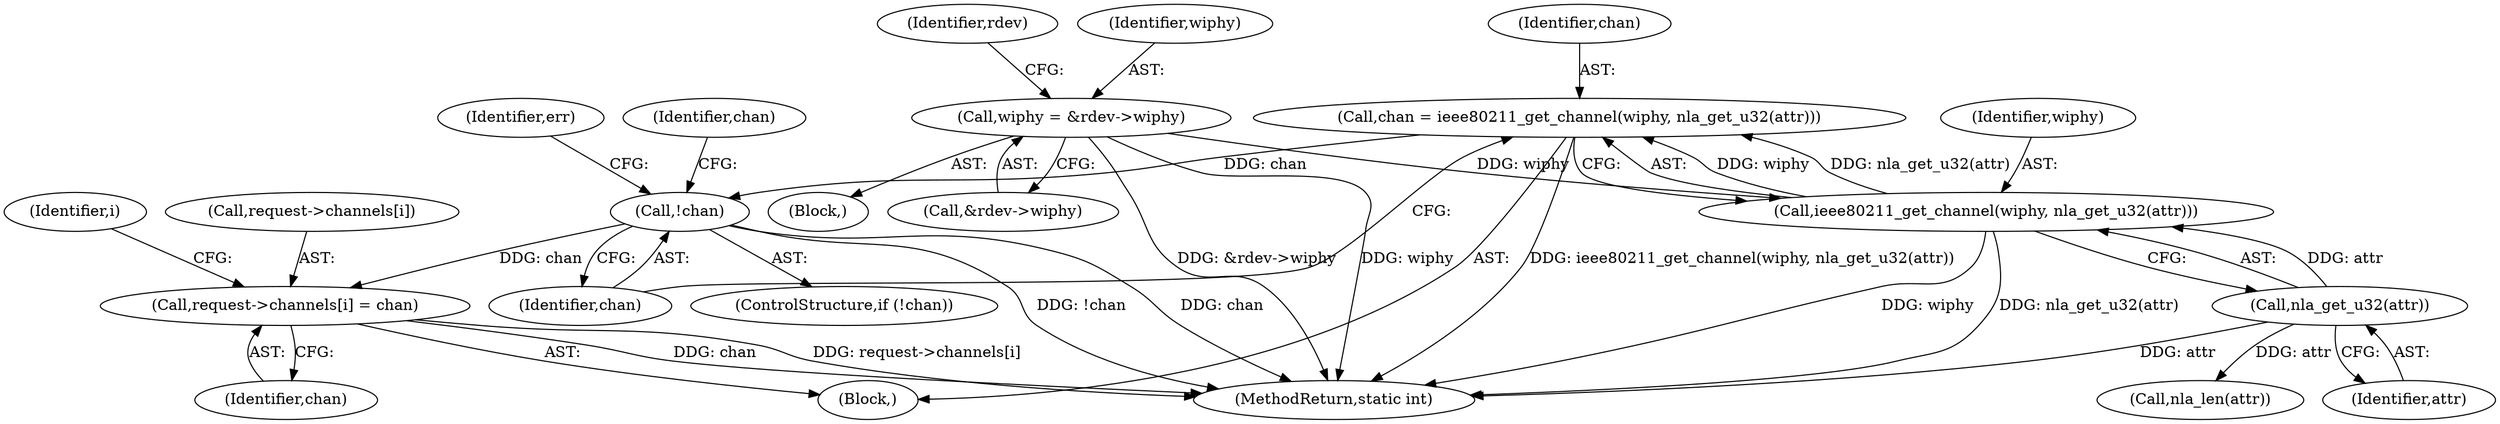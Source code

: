 digraph "0_linux_208c72f4fe44fe09577e7975ba0e7fa0278f3d03_0@array" {
"1000378" [label="(Call,request->channels[i] = chan)"];
"1000363" [label="(Call,!chan)"];
"1000356" [label="(Call,chan = ieee80211_get_channel(wiphy, nla_get_u32(attr)))"];
"1000358" [label="(Call,ieee80211_get_channel(wiphy, nla_get_u32(attr)))"];
"1000147" [label="(Call,wiphy = &rdev->wiphy)"];
"1000360" [label="(Call,nla_get_u32(attr))"];
"1000359" [label="(Identifier,wiphy)"];
"1000149" [label="(Call,&rdev->wiphy)"];
"1000356" [label="(Call,chan = ieee80211_get_channel(wiphy, nla_get_u32(attr)))"];
"1000357" [label="(Identifier,chan)"];
"1000367" [label="(Identifier,err)"];
"1000354" [label="(Block,)"];
"1000361" [label="(Identifier,attr)"];
"1000157" [label="(Identifier,rdev)"];
"1000384" [label="(Identifier,chan)"];
"1000362" [label="(ControlStructure,if (!chan))"];
"1000486" [label="(Call,nla_len(attr))"];
"1000106" [label="(Block,)"];
"1000363" [label="(Call,!chan)"];
"1000148" [label="(Identifier,wiphy)"];
"1000147" [label="(Call,wiphy = &rdev->wiphy)"];
"1000386" [label="(Identifier,i)"];
"1000374" [label="(Identifier,chan)"];
"1000378" [label="(Call,request->channels[i] = chan)"];
"1000360" [label="(Call,nla_get_u32(attr))"];
"1000598" [label="(MethodReturn,static int)"];
"1000379" [label="(Call,request->channels[i])"];
"1000364" [label="(Identifier,chan)"];
"1000358" [label="(Call,ieee80211_get_channel(wiphy, nla_get_u32(attr)))"];
"1000378" -> "1000354"  [label="AST: "];
"1000378" -> "1000384"  [label="CFG: "];
"1000379" -> "1000378"  [label="AST: "];
"1000384" -> "1000378"  [label="AST: "];
"1000386" -> "1000378"  [label="CFG: "];
"1000378" -> "1000598"  [label="DDG: chan"];
"1000378" -> "1000598"  [label="DDG: request->channels[i]"];
"1000363" -> "1000378"  [label="DDG: chan"];
"1000363" -> "1000362"  [label="AST: "];
"1000363" -> "1000364"  [label="CFG: "];
"1000364" -> "1000363"  [label="AST: "];
"1000367" -> "1000363"  [label="CFG: "];
"1000374" -> "1000363"  [label="CFG: "];
"1000363" -> "1000598"  [label="DDG: chan"];
"1000363" -> "1000598"  [label="DDG: !chan"];
"1000356" -> "1000363"  [label="DDG: chan"];
"1000356" -> "1000354"  [label="AST: "];
"1000356" -> "1000358"  [label="CFG: "];
"1000357" -> "1000356"  [label="AST: "];
"1000358" -> "1000356"  [label="AST: "];
"1000364" -> "1000356"  [label="CFG: "];
"1000356" -> "1000598"  [label="DDG: ieee80211_get_channel(wiphy, nla_get_u32(attr))"];
"1000358" -> "1000356"  [label="DDG: wiphy"];
"1000358" -> "1000356"  [label="DDG: nla_get_u32(attr)"];
"1000358" -> "1000360"  [label="CFG: "];
"1000359" -> "1000358"  [label="AST: "];
"1000360" -> "1000358"  [label="AST: "];
"1000358" -> "1000598"  [label="DDG: nla_get_u32(attr)"];
"1000358" -> "1000598"  [label="DDG: wiphy"];
"1000147" -> "1000358"  [label="DDG: wiphy"];
"1000360" -> "1000358"  [label="DDG: attr"];
"1000147" -> "1000106"  [label="AST: "];
"1000147" -> "1000149"  [label="CFG: "];
"1000148" -> "1000147"  [label="AST: "];
"1000149" -> "1000147"  [label="AST: "];
"1000157" -> "1000147"  [label="CFG: "];
"1000147" -> "1000598"  [label="DDG: &rdev->wiphy"];
"1000147" -> "1000598"  [label="DDG: wiphy"];
"1000360" -> "1000361"  [label="CFG: "];
"1000361" -> "1000360"  [label="AST: "];
"1000360" -> "1000598"  [label="DDG: attr"];
"1000360" -> "1000486"  [label="DDG: attr"];
}
